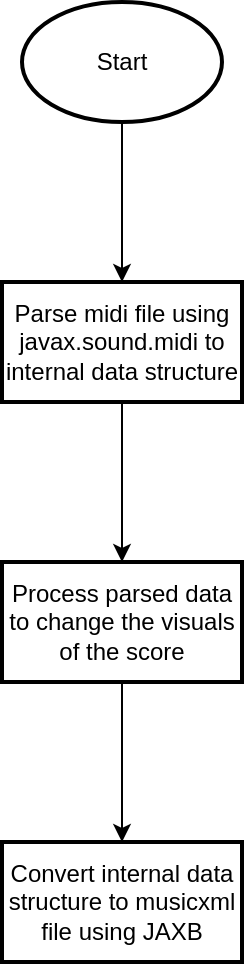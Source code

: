 <mxfile version="28.2.1">
  <diagram name="Page-1" id="b0YRxItXDvLH9EODu1eP">
    <mxGraphModel dx="1546" dy="889" grid="1" gridSize="10" guides="1" tooltips="1" connect="1" arrows="1" fold="1" page="1" pageScale="1" pageWidth="850" pageHeight="1100" background="none" math="0" shadow="0">
      <root>
        <mxCell id="0" />
        <mxCell id="1" parent="0" />
        <mxCell id="Xrlb10NCsGpD5aMp_2lD-10" value="" style="edgeStyle=orthogonalEdgeStyle;rounded=0;orthogonalLoop=1;jettySize=auto;html=1;" edge="1" parent="1" source="Xrlb10NCsGpD5aMp_2lD-2" target="Xrlb10NCsGpD5aMp_2lD-9">
          <mxGeometry relative="1" as="geometry" />
        </mxCell>
        <mxCell id="Xrlb10NCsGpD5aMp_2lD-2" value="Start" style="strokeWidth=2;html=1;shape=mxgraph.flowchart.start_1;whiteSpace=wrap;" vertex="1" parent="1">
          <mxGeometry x="390" y="50" width="100" height="60" as="geometry" />
        </mxCell>
        <mxCell id="Xrlb10NCsGpD5aMp_2lD-12" value="" style="edgeStyle=orthogonalEdgeStyle;rounded=0;orthogonalLoop=1;jettySize=auto;html=1;" edge="1" parent="1" source="Xrlb10NCsGpD5aMp_2lD-9" target="Xrlb10NCsGpD5aMp_2lD-11">
          <mxGeometry relative="1" as="geometry" />
        </mxCell>
        <mxCell id="Xrlb10NCsGpD5aMp_2lD-9" value="Parse midi file using javax.sound.midi to internal data structure" style="whiteSpace=wrap;html=1;strokeWidth=2;" vertex="1" parent="1">
          <mxGeometry x="380" y="190" width="120" height="60" as="geometry" />
        </mxCell>
        <mxCell id="Xrlb10NCsGpD5aMp_2lD-14" value="" style="edgeStyle=orthogonalEdgeStyle;rounded=0;orthogonalLoop=1;jettySize=auto;html=1;" edge="1" parent="1" source="Xrlb10NCsGpD5aMp_2lD-11" target="Xrlb10NCsGpD5aMp_2lD-13">
          <mxGeometry relative="1" as="geometry" />
        </mxCell>
        <mxCell id="Xrlb10NCsGpD5aMp_2lD-11" value="Process parsed data to change the visuals of the score" style="whiteSpace=wrap;html=1;strokeWidth=2;" vertex="1" parent="1">
          <mxGeometry x="380" y="330" width="120" height="60" as="geometry" />
        </mxCell>
        <mxCell id="Xrlb10NCsGpD5aMp_2lD-13" value="Convert internal data structure to musicxml file using JAXB" style="whiteSpace=wrap;html=1;strokeWidth=2;" vertex="1" parent="1">
          <mxGeometry x="380" y="470" width="120" height="60" as="geometry" />
        </mxCell>
      </root>
    </mxGraphModel>
  </diagram>
</mxfile>
